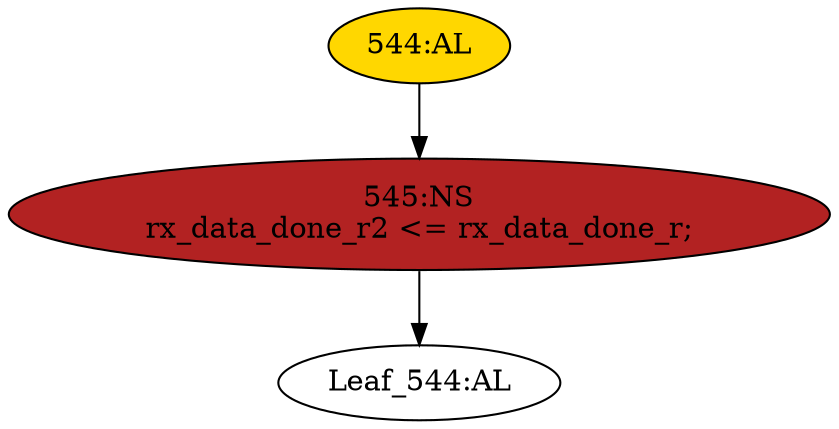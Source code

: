 strict digraph "" {
	node [label="\N"];
	"544:AL"	 [ast="<pyverilog.vparser.ast.Always object at 0x7fa020e95d90>",
		clk_sens=True,
		fillcolor=gold,
		label="544:AL",
		sens="['clk']",
		statements="[]",
		style=filled,
		typ=Always,
		use_var="['rx_data_done_r']"];
	"545:NS"	 [ast="<pyverilog.vparser.ast.NonblockingSubstitution object at 0x7fa020e95e90>",
		fillcolor=firebrick,
		label="545:NS
rx_data_done_r2 <= rx_data_done_r;",
		statements="[<pyverilog.vparser.ast.NonblockingSubstitution object at 0x7fa020e95e90>]",
		style=filled,
		typ=NonblockingSubstitution];
	"544:AL" -> "545:NS"	 [cond="[]",
		lineno=None];
	"Leaf_544:AL"	 [def_var="['rx_data_done_r2']",
		label="Leaf_544:AL"];
	"545:NS" -> "Leaf_544:AL"	 [cond="[]",
		lineno=None];
}
